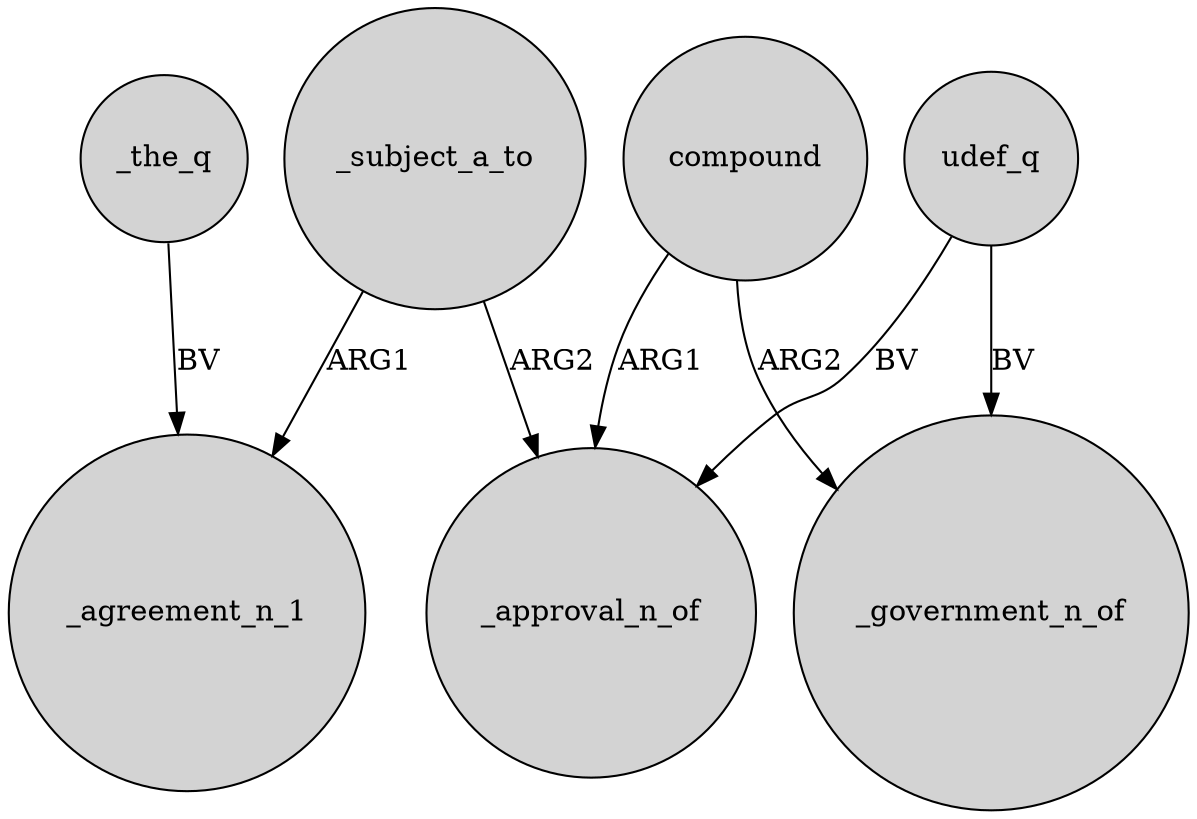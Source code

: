 digraph {
	node [shape=circle style=filled]
	_the_q -> _agreement_n_1 [label=BV]
	compound -> _approval_n_of [label=ARG1]
	udef_q -> _approval_n_of [label=BV]
	compound -> _government_n_of [label=ARG2]
	udef_q -> _government_n_of [label=BV]
	_subject_a_to -> _agreement_n_1 [label=ARG1]
	_subject_a_to -> _approval_n_of [label=ARG2]
}
